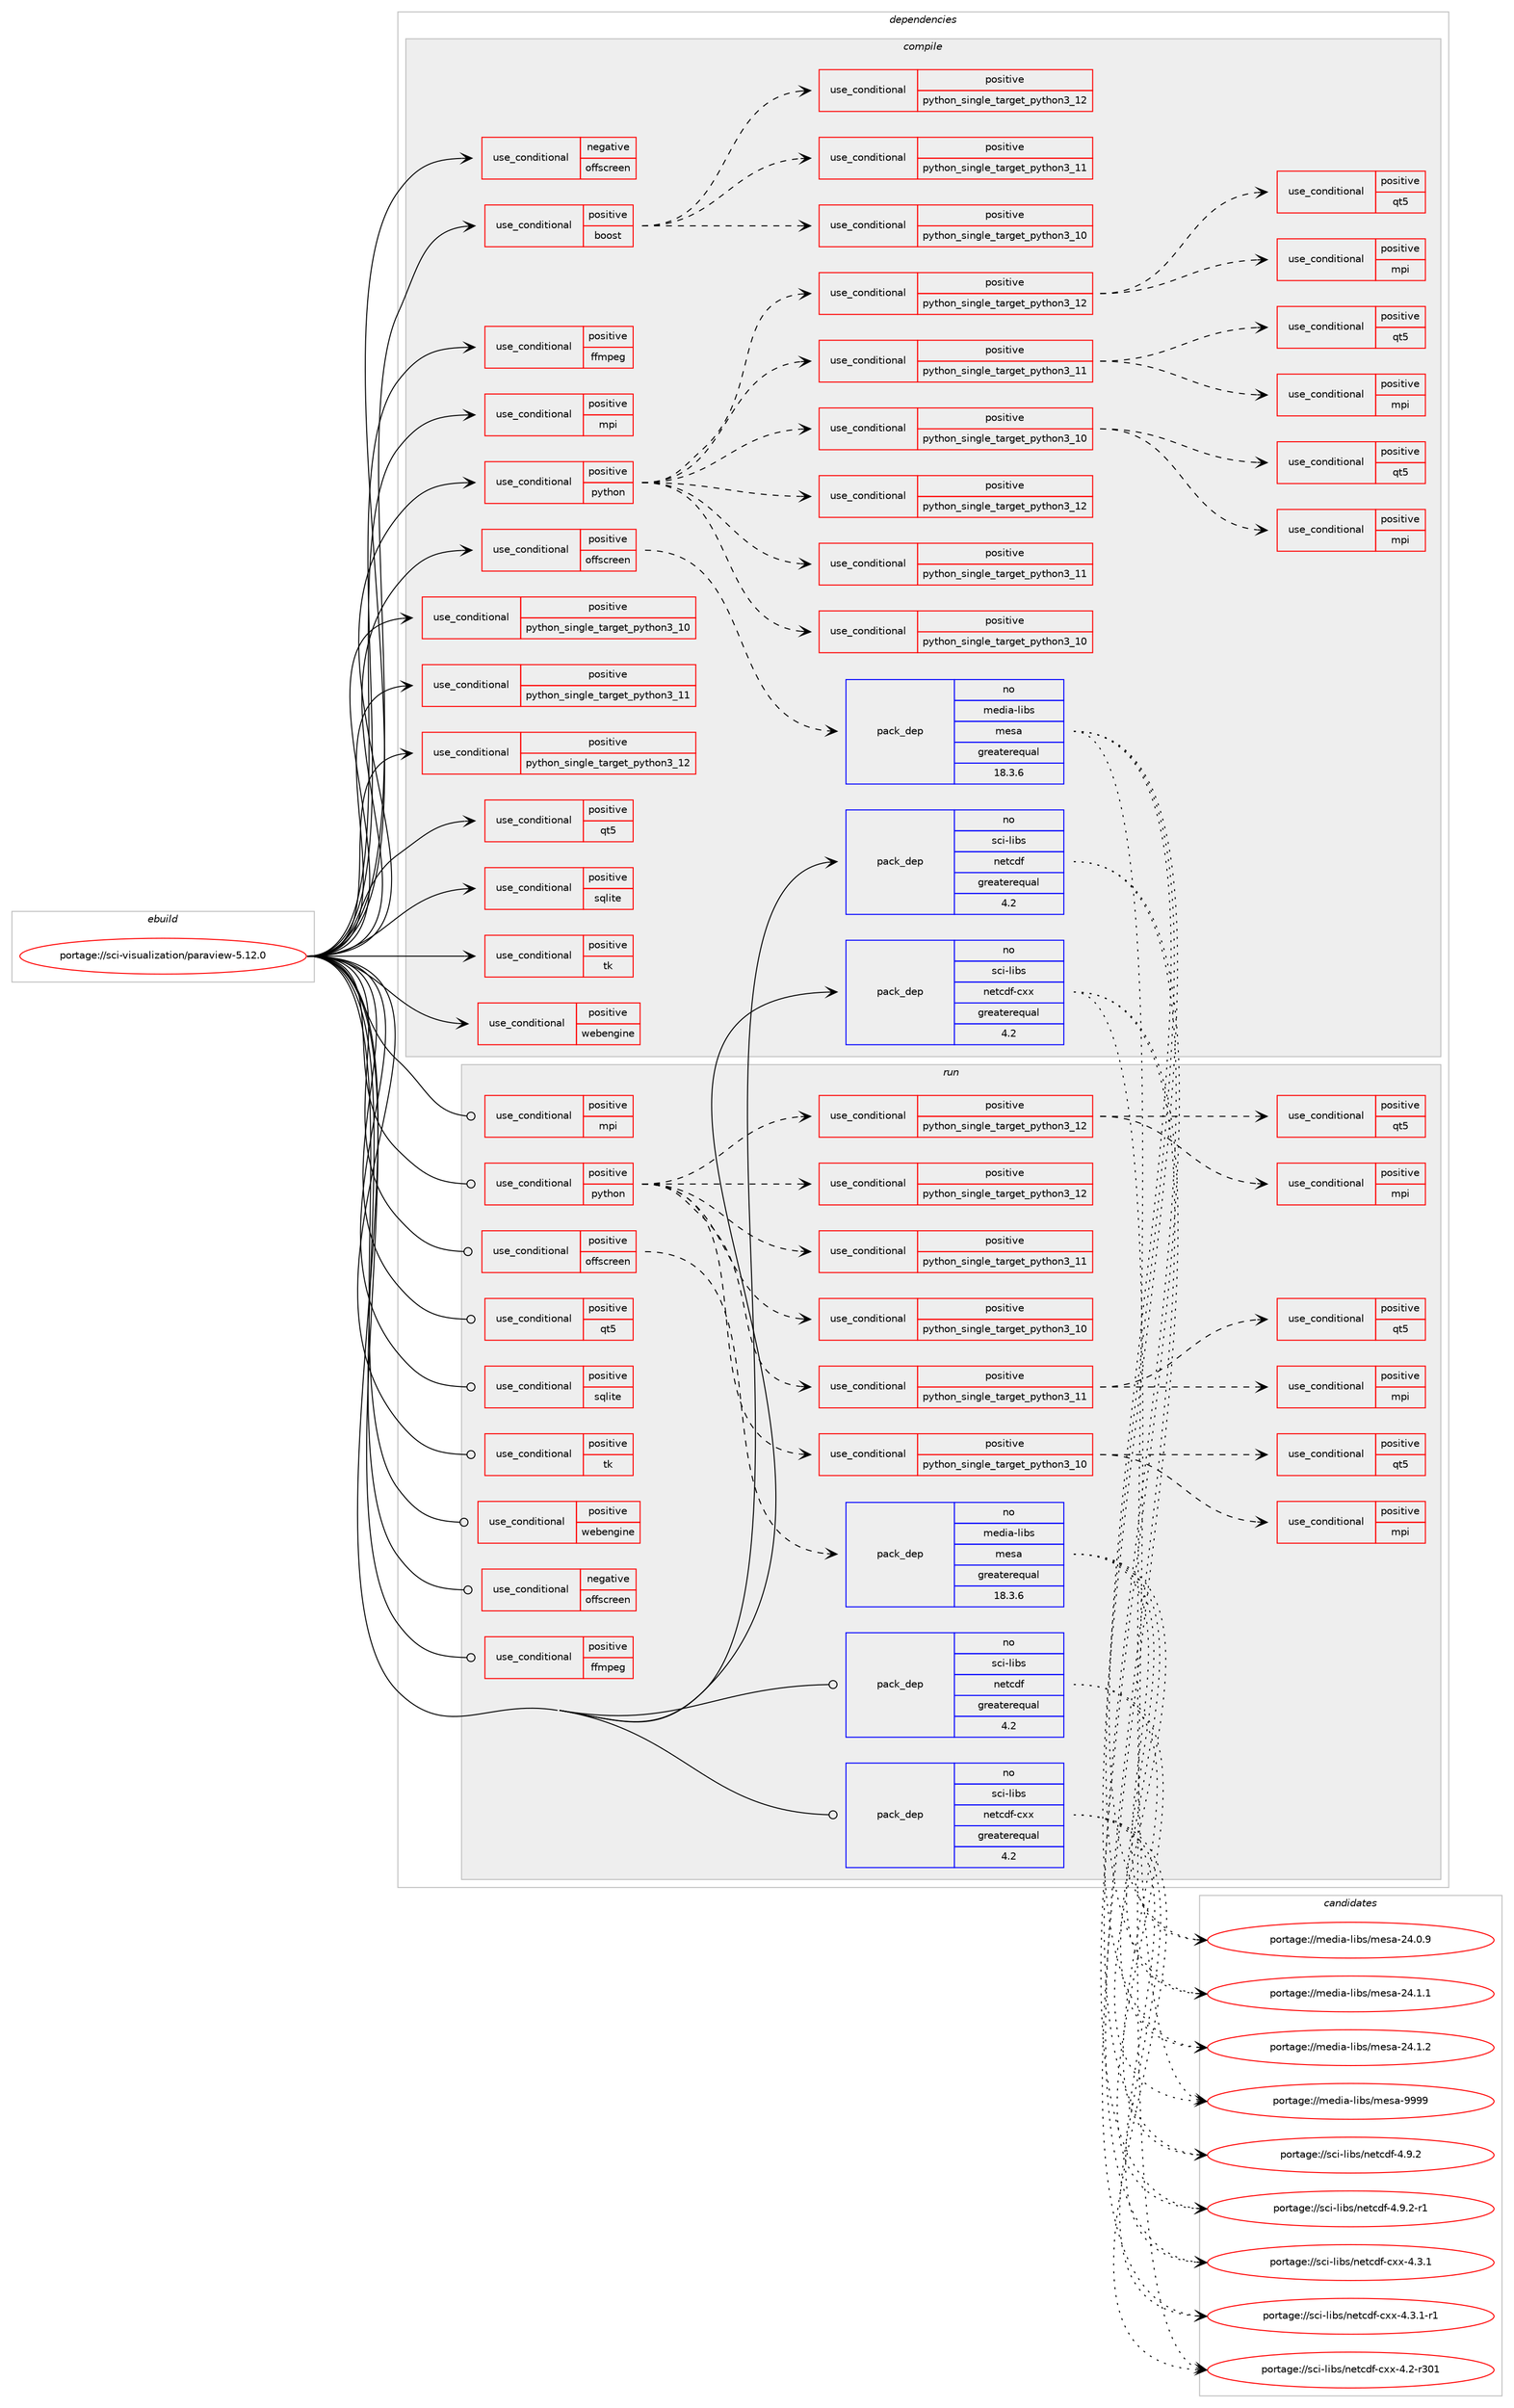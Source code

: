 digraph prolog {

# *************
# Graph options
# *************

newrank=true;
concentrate=true;
compound=true;
graph [rankdir=LR,fontname=Helvetica,fontsize=10,ranksep=1.5];#, ranksep=2.5, nodesep=0.2];
edge  [arrowhead=vee];
node  [fontname=Helvetica,fontsize=10];

# **********
# The ebuild
# **********

subgraph cluster_leftcol {
color=gray;
rank=same;
label=<<i>ebuild</i>>;
id [label="portage://sci-visualization/paraview-5.12.0", color=red, width=4, href="../sci-visualization/paraview-5.12.0.svg"];
}

# ****************
# The dependencies
# ****************

subgraph cluster_midcol {
color=gray;
label=<<i>dependencies</i>>;
subgraph cluster_compile {
fillcolor="#eeeeee";
style=filled;
label=<<i>compile</i>>;
subgraph cond107408 {
dependency206280 [label=<<TABLE BORDER="0" CELLBORDER="1" CELLSPACING="0" CELLPADDING="4"><TR><TD ROWSPAN="3" CELLPADDING="10">use_conditional</TD></TR><TR><TD>negative</TD></TR><TR><TD>offscreen</TD></TR></TABLE>>, shape=none, color=red];
# *** BEGIN UNKNOWN DEPENDENCY TYPE (TODO) ***
# dependency206280 -> package_dependency(portage://sci-visualization/paraview-5.12.0,install,no,virtual,opengl,none,[,,],[],[])
# *** END UNKNOWN DEPENDENCY TYPE (TODO) ***

}
id:e -> dependency206280:w [weight=20,style="solid",arrowhead="vee"];
subgraph cond107409 {
dependency206281 [label=<<TABLE BORDER="0" CELLBORDER="1" CELLSPACING="0" CELLPADDING="4"><TR><TD ROWSPAN="3" CELLPADDING="10">use_conditional</TD></TR><TR><TD>positive</TD></TR><TR><TD>boost</TD></TR></TABLE>>, shape=none, color=red];
subgraph cond107410 {
dependency206282 [label=<<TABLE BORDER="0" CELLBORDER="1" CELLSPACING="0" CELLPADDING="4"><TR><TD ROWSPAN="3" CELLPADDING="10">use_conditional</TD></TR><TR><TD>positive</TD></TR><TR><TD>python_single_target_python3_10</TD></TR></TABLE>>, shape=none, color=red];
# *** BEGIN UNKNOWN DEPENDENCY TYPE (TODO) ***
# dependency206282 -> package_dependency(portage://sci-visualization/paraview-5.12.0,install,no,dev-libs,boost,none,[,,],[],[use(optenable(mpi),none),use(enable(python),none),use(enable(python_targets_python3_10),negative)])
# *** END UNKNOWN DEPENDENCY TYPE (TODO) ***

}
dependency206281:e -> dependency206282:w [weight=20,style="dashed",arrowhead="vee"];
subgraph cond107411 {
dependency206283 [label=<<TABLE BORDER="0" CELLBORDER="1" CELLSPACING="0" CELLPADDING="4"><TR><TD ROWSPAN="3" CELLPADDING="10">use_conditional</TD></TR><TR><TD>positive</TD></TR><TR><TD>python_single_target_python3_11</TD></TR></TABLE>>, shape=none, color=red];
# *** BEGIN UNKNOWN DEPENDENCY TYPE (TODO) ***
# dependency206283 -> package_dependency(portage://sci-visualization/paraview-5.12.0,install,no,dev-libs,boost,none,[,,],[],[use(optenable(mpi),none),use(enable(python),none),use(enable(python_targets_python3_11),negative)])
# *** END UNKNOWN DEPENDENCY TYPE (TODO) ***

}
dependency206281:e -> dependency206283:w [weight=20,style="dashed",arrowhead="vee"];
subgraph cond107412 {
dependency206284 [label=<<TABLE BORDER="0" CELLBORDER="1" CELLSPACING="0" CELLPADDING="4"><TR><TD ROWSPAN="3" CELLPADDING="10">use_conditional</TD></TR><TR><TD>positive</TD></TR><TR><TD>python_single_target_python3_12</TD></TR></TABLE>>, shape=none, color=red];
# *** BEGIN UNKNOWN DEPENDENCY TYPE (TODO) ***
# dependency206284 -> package_dependency(portage://sci-visualization/paraview-5.12.0,install,no,dev-libs,boost,none,[,,],[],[use(optenable(mpi),none),use(enable(python),none),use(enable(python_targets_python3_12),negative)])
# *** END UNKNOWN DEPENDENCY TYPE (TODO) ***

}
dependency206281:e -> dependency206284:w [weight=20,style="dashed",arrowhead="vee"];
}
id:e -> dependency206281:w [weight=20,style="solid",arrowhead="vee"];
subgraph cond107413 {
dependency206285 [label=<<TABLE BORDER="0" CELLBORDER="1" CELLSPACING="0" CELLPADDING="4"><TR><TD ROWSPAN="3" CELLPADDING="10">use_conditional</TD></TR><TR><TD>positive</TD></TR><TR><TD>ffmpeg</TD></TR></TABLE>>, shape=none, color=red];
# *** BEGIN UNKNOWN DEPENDENCY TYPE (TODO) ***
# dependency206285 -> package_dependency(portage://sci-visualization/paraview-5.12.0,install,no,media-video,ffmpeg,none,[,,],[],[])
# *** END UNKNOWN DEPENDENCY TYPE (TODO) ***

}
id:e -> dependency206285:w [weight=20,style="solid",arrowhead="vee"];
subgraph cond107414 {
dependency206286 [label=<<TABLE BORDER="0" CELLBORDER="1" CELLSPACING="0" CELLPADDING="4"><TR><TD ROWSPAN="3" CELLPADDING="10">use_conditional</TD></TR><TR><TD>positive</TD></TR><TR><TD>mpi</TD></TR></TABLE>>, shape=none, color=red];
# *** BEGIN UNKNOWN DEPENDENCY TYPE (TODO) ***
# dependency206286 -> package_dependency(portage://sci-visualization/paraview-5.12.0,install,no,virtual,mpi,none,[,,],[],[use(enable(cxx),none),use(enable(romio),none)])
# *** END UNKNOWN DEPENDENCY TYPE (TODO) ***

}
id:e -> dependency206286:w [weight=20,style="solid",arrowhead="vee"];
subgraph cond107415 {
dependency206287 [label=<<TABLE BORDER="0" CELLBORDER="1" CELLSPACING="0" CELLPADDING="4"><TR><TD ROWSPAN="3" CELLPADDING="10">use_conditional</TD></TR><TR><TD>positive</TD></TR><TR><TD>offscreen</TD></TR></TABLE>>, shape=none, color=red];
subgraph pack96025 {
dependency206288 [label=<<TABLE BORDER="0" CELLBORDER="1" CELLSPACING="0" CELLPADDING="4" WIDTH="220"><TR><TD ROWSPAN="6" CELLPADDING="30">pack_dep</TD></TR><TR><TD WIDTH="110">no</TD></TR><TR><TD>media-libs</TD></TR><TR><TD>mesa</TD></TR><TR><TD>greaterequal</TD></TR><TR><TD>18.3.6</TD></TR></TABLE>>, shape=none, color=blue];
}
dependency206287:e -> dependency206288:w [weight=20,style="dashed",arrowhead="vee"];
}
id:e -> dependency206287:w [weight=20,style="solid",arrowhead="vee"];
subgraph cond107416 {
dependency206289 [label=<<TABLE BORDER="0" CELLBORDER="1" CELLSPACING="0" CELLPADDING="4"><TR><TD ROWSPAN="3" CELLPADDING="10">use_conditional</TD></TR><TR><TD>positive</TD></TR><TR><TD>python</TD></TR></TABLE>>, shape=none, color=red];
subgraph cond107417 {
dependency206290 [label=<<TABLE BORDER="0" CELLBORDER="1" CELLSPACING="0" CELLPADDING="4"><TR><TD ROWSPAN="3" CELLPADDING="10">use_conditional</TD></TR><TR><TD>positive</TD></TR><TR><TD>python_single_target_python3_10</TD></TR></TABLE>>, shape=none, color=red];
# *** BEGIN UNKNOWN DEPENDENCY TYPE (TODO) ***
# dependency206290 -> package_dependency(portage://sci-visualization/paraview-5.12.0,install,no,dev-lang,python,none,[,,],[slot(3.10)],[])
# *** END UNKNOWN DEPENDENCY TYPE (TODO) ***

}
dependency206289:e -> dependency206290:w [weight=20,style="dashed",arrowhead="vee"];
subgraph cond107418 {
dependency206291 [label=<<TABLE BORDER="0" CELLBORDER="1" CELLSPACING="0" CELLPADDING="4"><TR><TD ROWSPAN="3" CELLPADDING="10">use_conditional</TD></TR><TR><TD>positive</TD></TR><TR><TD>python_single_target_python3_11</TD></TR></TABLE>>, shape=none, color=red];
# *** BEGIN UNKNOWN DEPENDENCY TYPE (TODO) ***
# dependency206291 -> package_dependency(portage://sci-visualization/paraview-5.12.0,install,no,dev-lang,python,none,[,,],[slot(3.11)],[])
# *** END UNKNOWN DEPENDENCY TYPE (TODO) ***

}
dependency206289:e -> dependency206291:w [weight=20,style="dashed",arrowhead="vee"];
subgraph cond107419 {
dependency206292 [label=<<TABLE BORDER="0" CELLBORDER="1" CELLSPACING="0" CELLPADDING="4"><TR><TD ROWSPAN="3" CELLPADDING="10">use_conditional</TD></TR><TR><TD>positive</TD></TR><TR><TD>python_single_target_python3_12</TD></TR></TABLE>>, shape=none, color=red];
# *** BEGIN UNKNOWN DEPENDENCY TYPE (TODO) ***
# dependency206292 -> package_dependency(portage://sci-visualization/paraview-5.12.0,install,no,dev-lang,python,none,[,,],[slot(3.12)],[])
# *** END UNKNOWN DEPENDENCY TYPE (TODO) ***

}
dependency206289:e -> dependency206292:w [weight=20,style="dashed",arrowhead="vee"];
subgraph cond107420 {
dependency206293 [label=<<TABLE BORDER="0" CELLBORDER="1" CELLSPACING="0" CELLPADDING="4"><TR><TD ROWSPAN="3" CELLPADDING="10">use_conditional</TD></TR><TR><TD>positive</TD></TR><TR><TD>python_single_target_python3_10</TD></TR></TABLE>>, shape=none, color=red];
# *** BEGIN UNKNOWN DEPENDENCY TYPE (TODO) ***
# dependency206293 -> package_dependency(portage://sci-visualization/paraview-5.12.0,install,no,dev-python,constantly,none,[,,],[],[use(enable(python_targets_python3_10),negative)])
# *** END UNKNOWN DEPENDENCY TYPE (TODO) ***

# *** BEGIN UNKNOWN DEPENDENCY TYPE (TODO) ***
# dependency206293 -> package_dependency(portage://sci-visualization/paraview-5.12.0,install,no,dev-python,incremental,none,[,,],[],[use(enable(python_targets_python3_10),negative)])
# *** END UNKNOWN DEPENDENCY TYPE (TODO) ***

# *** BEGIN UNKNOWN DEPENDENCY TYPE (TODO) ***
# dependency206293 -> package_dependency(portage://sci-visualization/paraview-5.12.0,install,no,dev-python,matplotlib,none,[,,],[],[use(enable(python_targets_python3_10),negative)])
# *** END UNKNOWN DEPENDENCY TYPE (TODO) ***

# *** BEGIN UNKNOWN DEPENDENCY TYPE (TODO) ***
# dependency206293 -> package_dependency(portage://sci-visualization/paraview-5.12.0,install,no,dev-python,numpy,none,[,,],[],[use(enable(python_targets_python3_10),negative)])
# *** END UNKNOWN DEPENDENCY TYPE (TODO) ***

# *** BEGIN UNKNOWN DEPENDENCY TYPE (TODO) ***
# dependency206293 -> package_dependency(portage://sci-visualization/paraview-5.12.0,install,no,dev-python,pygments,none,[,,],[],[use(enable(python_targets_python3_10),negative)])
# *** END UNKNOWN DEPENDENCY TYPE (TODO) ***

# *** BEGIN UNKNOWN DEPENDENCY TYPE (TODO) ***
# dependency206293 -> package_dependency(portage://sci-visualization/paraview-5.12.0,install,no,dev-python,sip,none,[,,],[slot(5)],[use(enable(python_targets_python3_10),negative)])
# *** END UNKNOWN DEPENDENCY TYPE (TODO) ***

# *** BEGIN UNKNOWN DEPENDENCY TYPE (TODO) ***
# dependency206293 -> package_dependency(portage://sci-visualization/paraview-5.12.0,install,no,dev-python,six,none,[,,],[],[use(enable(python_targets_python3_10),negative)])
# *** END UNKNOWN DEPENDENCY TYPE (TODO) ***

# *** BEGIN UNKNOWN DEPENDENCY TYPE (TODO) ***
# dependency206293 -> package_dependency(portage://sci-visualization/paraview-5.12.0,install,no,dev-python,twisted,none,[,,],[],[use(enable(python_targets_python3_10),negative)])
# *** END UNKNOWN DEPENDENCY TYPE (TODO) ***

# *** BEGIN UNKNOWN DEPENDENCY TYPE (TODO) ***
# dependency206293 -> package_dependency(portage://sci-visualization/paraview-5.12.0,install,no,dev-python,zope-interface,none,[,,],[],[use(enable(python_targets_python3_10),negative)])
# *** END UNKNOWN DEPENDENCY TYPE (TODO) ***

subgraph cond107421 {
dependency206294 [label=<<TABLE BORDER="0" CELLBORDER="1" CELLSPACING="0" CELLPADDING="4"><TR><TD ROWSPAN="3" CELLPADDING="10">use_conditional</TD></TR><TR><TD>positive</TD></TR><TR><TD>mpi</TD></TR></TABLE>>, shape=none, color=red];
# *** BEGIN UNKNOWN DEPENDENCY TYPE (TODO) ***
# dependency206294 -> package_dependency(portage://sci-visualization/paraview-5.12.0,install,no,dev-python,mpi4py,none,[,,],[],[])
# *** END UNKNOWN DEPENDENCY TYPE (TODO) ***

}
dependency206293:e -> dependency206294:w [weight=20,style="dashed",arrowhead="vee"];
subgraph cond107422 {
dependency206295 [label=<<TABLE BORDER="0" CELLBORDER="1" CELLSPACING="0" CELLPADDING="4"><TR><TD ROWSPAN="3" CELLPADDING="10">use_conditional</TD></TR><TR><TD>positive</TD></TR><TR><TD>qt5</TD></TR></TABLE>>, shape=none, color=red];
# *** BEGIN UNKNOWN DEPENDENCY TYPE (TODO) ***
# dependency206295 -> package_dependency(portage://sci-visualization/paraview-5.12.0,install,no,dev-python,PyQt5,none,[,,],[],[use(enable(opengl),none),use(enable(python_targets_python3_10),negative)])
# *** END UNKNOWN DEPENDENCY TYPE (TODO) ***

}
dependency206293:e -> dependency206295:w [weight=20,style="dashed",arrowhead="vee"];
}
dependency206289:e -> dependency206293:w [weight=20,style="dashed",arrowhead="vee"];
subgraph cond107423 {
dependency206296 [label=<<TABLE BORDER="0" CELLBORDER="1" CELLSPACING="0" CELLPADDING="4"><TR><TD ROWSPAN="3" CELLPADDING="10">use_conditional</TD></TR><TR><TD>positive</TD></TR><TR><TD>python_single_target_python3_11</TD></TR></TABLE>>, shape=none, color=red];
# *** BEGIN UNKNOWN DEPENDENCY TYPE (TODO) ***
# dependency206296 -> package_dependency(portage://sci-visualization/paraview-5.12.0,install,no,dev-python,constantly,none,[,,],[],[use(enable(python_targets_python3_11),negative)])
# *** END UNKNOWN DEPENDENCY TYPE (TODO) ***

# *** BEGIN UNKNOWN DEPENDENCY TYPE (TODO) ***
# dependency206296 -> package_dependency(portage://sci-visualization/paraview-5.12.0,install,no,dev-python,incremental,none,[,,],[],[use(enable(python_targets_python3_11),negative)])
# *** END UNKNOWN DEPENDENCY TYPE (TODO) ***

# *** BEGIN UNKNOWN DEPENDENCY TYPE (TODO) ***
# dependency206296 -> package_dependency(portage://sci-visualization/paraview-5.12.0,install,no,dev-python,matplotlib,none,[,,],[],[use(enable(python_targets_python3_11),negative)])
# *** END UNKNOWN DEPENDENCY TYPE (TODO) ***

# *** BEGIN UNKNOWN DEPENDENCY TYPE (TODO) ***
# dependency206296 -> package_dependency(portage://sci-visualization/paraview-5.12.0,install,no,dev-python,numpy,none,[,,],[],[use(enable(python_targets_python3_11),negative)])
# *** END UNKNOWN DEPENDENCY TYPE (TODO) ***

# *** BEGIN UNKNOWN DEPENDENCY TYPE (TODO) ***
# dependency206296 -> package_dependency(portage://sci-visualization/paraview-5.12.0,install,no,dev-python,pygments,none,[,,],[],[use(enable(python_targets_python3_11),negative)])
# *** END UNKNOWN DEPENDENCY TYPE (TODO) ***

# *** BEGIN UNKNOWN DEPENDENCY TYPE (TODO) ***
# dependency206296 -> package_dependency(portage://sci-visualization/paraview-5.12.0,install,no,dev-python,sip,none,[,,],[slot(5)],[use(enable(python_targets_python3_11),negative)])
# *** END UNKNOWN DEPENDENCY TYPE (TODO) ***

# *** BEGIN UNKNOWN DEPENDENCY TYPE (TODO) ***
# dependency206296 -> package_dependency(portage://sci-visualization/paraview-5.12.0,install,no,dev-python,six,none,[,,],[],[use(enable(python_targets_python3_11),negative)])
# *** END UNKNOWN DEPENDENCY TYPE (TODO) ***

# *** BEGIN UNKNOWN DEPENDENCY TYPE (TODO) ***
# dependency206296 -> package_dependency(portage://sci-visualization/paraview-5.12.0,install,no,dev-python,twisted,none,[,,],[],[use(enable(python_targets_python3_11),negative)])
# *** END UNKNOWN DEPENDENCY TYPE (TODO) ***

# *** BEGIN UNKNOWN DEPENDENCY TYPE (TODO) ***
# dependency206296 -> package_dependency(portage://sci-visualization/paraview-5.12.0,install,no,dev-python,zope-interface,none,[,,],[],[use(enable(python_targets_python3_11),negative)])
# *** END UNKNOWN DEPENDENCY TYPE (TODO) ***

subgraph cond107424 {
dependency206297 [label=<<TABLE BORDER="0" CELLBORDER="1" CELLSPACING="0" CELLPADDING="4"><TR><TD ROWSPAN="3" CELLPADDING="10">use_conditional</TD></TR><TR><TD>positive</TD></TR><TR><TD>mpi</TD></TR></TABLE>>, shape=none, color=red];
# *** BEGIN UNKNOWN DEPENDENCY TYPE (TODO) ***
# dependency206297 -> package_dependency(portage://sci-visualization/paraview-5.12.0,install,no,dev-python,mpi4py,none,[,,],[],[])
# *** END UNKNOWN DEPENDENCY TYPE (TODO) ***

}
dependency206296:e -> dependency206297:w [weight=20,style="dashed",arrowhead="vee"];
subgraph cond107425 {
dependency206298 [label=<<TABLE BORDER="0" CELLBORDER="1" CELLSPACING="0" CELLPADDING="4"><TR><TD ROWSPAN="3" CELLPADDING="10">use_conditional</TD></TR><TR><TD>positive</TD></TR><TR><TD>qt5</TD></TR></TABLE>>, shape=none, color=red];
# *** BEGIN UNKNOWN DEPENDENCY TYPE (TODO) ***
# dependency206298 -> package_dependency(portage://sci-visualization/paraview-5.12.0,install,no,dev-python,PyQt5,none,[,,],[],[use(enable(opengl),none),use(enable(python_targets_python3_11),negative)])
# *** END UNKNOWN DEPENDENCY TYPE (TODO) ***

}
dependency206296:e -> dependency206298:w [weight=20,style="dashed",arrowhead="vee"];
}
dependency206289:e -> dependency206296:w [weight=20,style="dashed",arrowhead="vee"];
subgraph cond107426 {
dependency206299 [label=<<TABLE BORDER="0" CELLBORDER="1" CELLSPACING="0" CELLPADDING="4"><TR><TD ROWSPAN="3" CELLPADDING="10">use_conditional</TD></TR><TR><TD>positive</TD></TR><TR><TD>python_single_target_python3_12</TD></TR></TABLE>>, shape=none, color=red];
# *** BEGIN UNKNOWN DEPENDENCY TYPE (TODO) ***
# dependency206299 -> package_dependency(portage://sci-visualization/paraview-5.12.0,install,no,dev-python,constantly,none,[,,],[],[use(enable(python_targets_python3_12),negative)])
# *** END UNKNOWN DEPENDENCY TYPE (TODO) ***

# *** BEGIN UNKNOWN DEPENDENCY TYPE (TODO) ***
# dependency206299 -> package_dependency(portage://sci-visualization/paraview-5.12.0,install,no,dev-python,incremental,none,[,,],[],[use(enable(python_targets_python3_12),negative)])
# *** END UNKNOWN DEPENDENCY TYPE (TODO) ***

# *** BEGIN UNKNOWN DEPENDENCY TYPE (TODO) ***
# dependency206299 -> package_dependency(portage://sci-visualization/paraview-5.12.0,install,no,dev-python,matplotlib,none,[,,],[],[use(enable(python_targets_python3_12),negative)])
# *** END UNKNOWN DEPENDENCY TYPE (TODO) ***

# *** BEGIN UNKNOWN DEPENDENCY TYPE (TODO) ***
# dependency206299 -> package_dependency(portage://sci-visualization/paraview-5.12.0,install,no,dev-python,numpy,none,[,,],[],[use(enable(python_targets_python3_12),negative)])
# *** END UNKNOWN DEPENDENCY TYPE (TODO) ***

# *** BEGIN UNKNOWN DEPENDENCY TYPE (TODO) ***
# dependency206299 -> package_dependency(portage://sci-visualization/paraview-5.12.0,install,no,dev-python,pygments,none,[,,],[],[use(enable(python_targets_python3_12),negative)])
# *** END UNKNOWN DEPENDENCY TYPE (TODO) ***

# *** BEGIN UNKNOWN DEPENDENCY TYPE (TODO) ***
# dependency206299 -> package_dependency(portage://sci-visualization/paraview-5.12.0,install,no,dev-python,sip,none,[,,],[slot(5)],[use(enable(python_targets_python3_12),negative)])
# *** END UNKNOWN DEPENDENCY TYPE (TODO) ***

# *** BEGIN UNKNOWN DEPENDENCY TYPE (TODO) ***
# dependency206299 -> package_dependency(portage://sci-visualization/paraview-5.12.0,install,no,dev-python,six,none,[,,],[],[use(enable(python_targets_python3_12),negative)])
# *** END UNKNOWN DEPENDENCY TYPE (TODO) ***

# *** BEGIN UNKNOWN DEPENDENCY TYPE (TODO) ***
# dependency206299 -> package_dependency(portage://sci-visualization/paraview-5.12.0,install,no,dev-python,twisted,none,[,,],[],[use(enable(python_targets_python3_12),negative)])
# *** END UNKNOWN DEPENDENCY TYPE (TODO) ***

# *** BEGIN UNKNOWN DEPENDENCY TYPE (TODO) ***
# dependency206299 -> package_dependency(portage://sci-visualization/paraview-5.12.0,install,no,dev-python,zope-interface,none,[,,],[],[use(enable(python_targets_python3_12),negative)])
# *** END UNKNOWN DEPENDENCY TYPE (TODO) ***

subgraph cond107427 {
dependency206300 [label=<<TABLE BORDER="0" CELLBORDER="1" CELLSPACING="0" CELLPADDING="4"><TR><TD ROWSPAN="3" CELLPADDING="10">use_conditional</TD></TR><TR><TD>positive</TD></TR><TR><TD>mpi</TD></TR></TABLE>>, shape=none, color=red];
# *** BEGIN UNKNOWN DEPENDENCY TYPE (TODO) ***
# dependency206300 -> package_dependency(portage://sci-visualization/paraview-5.12.0,install,no,dev-python,mpi4py,none,[,,],[],[])
# *** END UNKNOWN DEPENDENCY TYPE (TODO) ***

}
dependency206299:e -> dependency206300:w [weight=20,style="dashed",arrowhead="vee"];
subgraph cond107428 {
dependency206301 [label=<<TABLE BORDER="0" CELLBORDER="1" CELLSPACING="0" CELLPADDING="4"><TR><TD ROWSPAN="3" CELLPADDING="10">use_conditional</TD></TR><TR><TD>positive</TD></TR><TR><TD>qt5</TD></TR></TABLE>>, shape=none, color=red];
# *** BEGIN UNKNOWN DEPENDENCY TYPE (TODO) ***
# dependency206301 -> package_dependency(portage://sci-visualization/paraview-5.12.0,install,no,dev-python,PyQt5,none,[,,],[],[use(enable(opengl),none),use(enable(python_targets_python3_12),negative)])
# *** END UNKNOWN DEPENDENCY TYPE (TODO) ***

}
dependency206299:e -> dependency206301:w [weight=20,style="dashed",arrowhead="vee"];
}
dependency206289:e -> dependency206299:w [weight=20,style="dashed",arrowhead="vee"];
}
id:e -> dependency206289:w [weight=20,style="solid",arrowhead="vee"];
subgraph cond107429 {
dependency206302 [label=<<TABLE BORDER="0" CELLBORDER="1" CELLSPACING="0" CELLPADDING="4"><TR><TD ROWSPAN="3" CELLPADDING="10">use_conditional</TD></TR><TR><TD>positive</TD></TR><TR><TD>python_single_target_python3_10</TD></TR></TABLE>>, shape=none, color=red];
# *** BEGIN UNKNOWN DEPENDENCY TYPE (TODO) ***
# dependency206302 -> package_dependency(portage://sci-visualization/paraview-5.12.0,install,no,dev-lang,python,none,[,,],[slot(3.10)],[])
# *** END UNKNOWN DEPENDENCY TYPE (TODO) ***

}
id:e -> dependency206302:w [weight=20,style="solid",arrowhead="vee"];
subgraph cond107430 {
dependency206303 [label=<<TABLE BORDER="0" CELLBORDER="1" CELLSPACING="0" CELLPADDING="4"><TR><TD ROWSPAN="3" CELLPADDING="10">use_conditional</TD></TR><TR><TD>positive</TD></TR><TR><TD>python_single_target_python3_11</TD></TR></TABLE>>, shape=none, color=red];
# *** BEGIN UNKNOWN DEPENDENCY TYPE (TODO) ***
# dependency206303 -> package_dependency(portage://sci-visualization/paraview-5.12.0,install,no,dev-lang,python,none,[,,],[slot(3.11)],[])
# *** END UNKNOWN DEPENDENCY TYPE (TODO) ***

}
id:e -> dependency206303:w [weight=20,style="solid",arrowhead="vee"];
subgraph cond107431 {
dependency206304 [label=<<TABLE BORDER="0" CELLBORDER="1" CELLSPACING="0" CELLPADDING="4"><TR><TD ROWSPAN="3" CELLPADDING="10">use_conditional</TD></TR><TR><TD>positive</TD></TR><TR><TD>python_single_target_python3_12</TD></TR></TABLE>>, shape=none, color=red];
# *** BEGIN UNKNOWN DEPENDENCY TYPE (TODO) ***
# dependency206304 -> package_dependency(portage://sci-visualization/paraview-5.12.0,install,no,dev-lang,python,none,[,,],[slot(3.12)],[])
# *** END UNKNOWN DEPENDENCY TYPE (TODO) ***

}
id:e -> dependency206304:w [weight=20,style="solid",arrowhead="vee"];
subgraph cond107432 {
dependency206305 [label=<<TABLE BORDER="0" CELLBORDER="1" CELLSPACING="0" CELLPADDING="4"><TR><TD ROWSPAN="3" CELLPADDING="10">use_conditional</TD></TR><TR><TD>positive</TD></TR><TR><TD>qt5</TD></TR></TABLE>>, shape=none, color=red];
# *** BEGIN UNKNOWN DEPENDENCY TYPE (TODO) ***
# dependency206305 -> package_dependency(portage://sci-visualization/paraview-5.12.0,install,no,dev-qt,designer,none,[,,],[slot(5)],[])
# *** END UNKNOWN DEPENDENCY TYPE (TODO) ***

# *** BEGIN UNKNOWN DEPENDENCY TYPE (TODO) ***
# dependency206305 -> package_dependency(portage://sci-visualization/paraview-5.12.0,install,no,dev-qt,qtdeclarative,none,[,,],[slot(5)],[])
# *** END UNKNOWN DEPENDENCY TYPE (TODO) ***

# *** BEGIN UNKNOWN DEPENDENCY TYPE (TODO) ***
# dependency206305 -> package_dependency(portage://sci-visualization/paraview-5.12.0,install,no,dev-qt,qtgui,none,[,,],[slot(5)],[use(disable(gles2-only),none)])
# *** END UNKNOWN DEPENDENCY TYPE (TODO) ***

# *** BEGIN UNKNOWN DEPENDENCY TYPE (TODO) ***
# dependency206305 -> package_dependency(portage://sci-visualization/paraview-5.12.0,install,no,dev-qt,qthelp,none,[,,],[slot(5)],[])
# *** END UNKNOWN DEPENDENCY TYPE (TODO) ***

# *** BEGIN UNKNOWN DEPENDENCY TYPE (TODO) ***
# dependency206305 -> package_dependency(portage://sci-visualization/paraview-5.12.0,install,no,dev-qt,qtopengl,none,[,,],[slot(5)],[use(disable(gles2-only),none)])
# *** END UNKNOWN DEPENDENCY TYPE (TODO) ***

# *** BEGIN UNKNOWN DEPENDENCY TYPE (TODO) ***
# dependency206305 -> package_dependency(portage://sci-visualization/paraview-5.12.0,install,no,dev-qt,qtsql,none,[,,],[slot(5)],[])
# *** END UNKNOWN DEPENDENCY TYPE (TODO) ***

# *** BEGIN UNKNOWN DEPENDENCY TYPE (TODO) ***
# dependency206305 -> package_dependency(portage://sci-visualization/paraview-5.12.0,install,no,dev-qt,qtsvg,none,[,,],[slot(5)],[])
# *** END UNKNOWN DEPENDENCY TYPE (TODO) ***

# *** BEGIN UNKNOWN DEPENDENCY TYPE (TODO) ***
# dependency206305 -> package_dependency(portage://sci-visualization/paraview-5.12.0,install,no,dev-qt,qttest,none,[,,],[slot(5)],[])
# *** END UNKNOWN DEPENDENCY TYPE (TODO) ***

# *** BEGIN UNKNOWN DEPENDENCY TYPE (TODO) ***
# dependency206305 -> package_dependency(portage://sci-visualization/paraview-5.12.0,install,no,dev-qt,qtx11extras,none,[,,],[slot(5)],[])
# *** END UNKNOWN DEPENDENCY TYPE (TODO) ***

# *** BEGIN UNKNOWN DEPENDENCY TYPE (TODO) ***
# dependency206305 -> package_dependency(portage://sci-visualization/paraview-5.12.0,install,no,dev-qt,qtxmlpatterns,none,[,,],[slot(5)],[])
# *** END UNKNOWN DEPENDENCY TYPE (TODO) ***

}
id:e -> dependency206305:w [weight=20,style="solid",arrowhead="vee"];
subgraph cond107433 {
dependency206306 [label=<<TABLE BORDER="0" CELLBORDER="1" CELLSPACING="0" CELLPADDING="4"><TR><TD ROWSPAN="3" CELLPADDING="10">use_conditional</TD></TR><TR><TD>positive</TD></TR><TR><TD>sqlite</TD></TR></TABLE>>, shape=none, color=red];
# *** BEGIN UNKNOWN DEPENDENCY TYPE (TODO) ***
# dependency206306 -> package_dependency(portage://sci-visualization/paraview-5.12.0,install,no,dev-db,sqlite,none,[,,],[slot(3)],[])
# *** END UNKNOWN DEPENDENCY TYPE (TODO) ***

}
id:e -> dependency206306:w [weight=20,style="solid",arrowhead="vee"];
subgraph cond107434 {
dependency206307 [label=<<TABLE BORDER="0" CELLBORDER="1" CELLSPACING="0" CELLPADDING="4"><TR><TD ROWSPAN="3" CELLPADDING="10">use_conditional</TD></TR><TR><TD>positive</TD></TR><TR><TD>tk</TD></TR></TABLE>>, shape=none, color=red];
# *** BEGIN UNKNOWN DEPENDENCY TYPE (TODO) ***
# dependency206307 -> package_dependency(portage://sci-visualization/paraview-5.12.0,install,no,dev-lang,tk,none,[,,],[slot(0),equal],[])
# *** END UNKNOWN DEPENDENCY TYPE (TODO) ***

}
id:e -> dependency206307:w [weight=20,style="solid",arrowhead="vee"];
subgraph cond107435 {
dependency206308 [label=<<TABLE BORDER="0" CELLBORDER="1" CELLSPACING="0" CELLPADDING="4"><TR><TD ROWSPAN="3" CELLPADDING="10">use_conditional</TD></TR><TR><TD>positive</TD></TR><TR><TD>webengine</TD></TR></TABLE>>, shape=none, color=red];
# *** BEGIN UNKNOWN DEPENDENCY TYPE (TODO) ***
# dependency206308 -> package_dependency(portage://sci-visualization/paraview-5.12.0,install,no,dev-qt,qtwebengine,none,[,,],[slot(5)],[use(enable(widgets),none)])
# *** END UNKNOWN DEPENDENCY TYPE (TODO) ***

}
id:e -> dependency206308:w [weight=20,style="solid",arrowhead="vee"];
# *** BEGIN UNKNOWN DEPENDENCY TYPE (TODO) ***
# id -> package_dependency(portage://sci-visualization/paraview-5.12.0,install,no,app-arch,lz4,none,[,,],[],[])
# *** END UNKNOWN DEPENDENCY TYPE (TODO) ***

# *** BEGIN UNKNOWN DEPENDENCY TYPE (TODO) ***
# id -> package_dependency(portage://sci-visualization/paraview-5.12.0,install,no,dev-libs,expat,none,[,,],[],[])
# *** END UNKNOWN DEPENDENCY TYPE (TODO) ***

# *** BEGIN UNKNOWN DEPENDENCY TYPE (TODO) ***
# id -> package_dependency(portage://sci-visualization/paraview-5.12.0,install,no,dev-libs,jsoncpp,none,[,,],any_same_slot,[])
# *** END UNKNOWN DEPENDENCY TYPE (TODO) ***

# *** BEGIN UNKNOWN DEPENDENCY TYPE (TODO) ***
# id -> package_dependency(portage://sci-visualization/paraview-5.12.0,install,no,dev-libs,libxml2,none,[,,],[slot(2)],[])
# *** END UNKNOWN DEPENDENCY TYPE (TODO) ***

# *** BEGIN UNKNOWN DEPENDENCY TYPE (TODO) ***
# id -> package_dependency(portage://sci-visualization/paraview-5.12.0,install,no,dev-libs,protobuf,none,[,,],any_same_slot,[])
# *** END UNKNOWN DEPENDENCY TYPE (TODO) ***

# *** BEGIN UNKNOWN DEPENDENCY TYPE (TODO) ***
# id -> package_dependency(portage://sci-visualization/paraview-5.12.0,install,no,dev-libs,pugixml,none,[,,],[],[])
# *** END UNKNOWN DEPENDENCY TYPE (TODO) ***

# *** BEGIN UNKNOWN DEPENDENCY TYPE (TODO) ***
# id -> package_dependency(portage://sci-visualization/paraview-5.12.0,install,no,media-libs,freetype,none,[,,],[],[])
# *** END UNKNOWN DEPENDENCY TYPE (TODO) ***

# *** BEGIN UNKNOWN DEPENDENCY TYPE (TODO) ***
# id -> package_dependency(portage://sci-visualization/paraview-5.12.0,install,no,media-libs,glew,none,[,,],[slot(0)],[])
# *** END UNKNOWN DEPENDENCY TYPE (TODO) ***

# *** BEGIN UNKNOWN DEPENDENCY TYPE (TODO) ***
# id -> package_dependency(portage://sci-visualization/paraview-5.12.0,install,no,media-libs,libjpeg-turbo,none,[,,],any_same_slot,[])
# *** END UNKNOWN DEPENDENCY TYPE (TODO) ***

# *** BEGIN UNKNOWN DEPENDENCY TYPE (TODO) ***
# id -> package_dependency(portage://sci-visualization/paraview-5.12.0,install,no,media-libs,libpng,none,[,,],[slot(0)],[])
# *** END UNKNOWN DEPENDENCY TYPE (TODO) ***

# *** BEGIN UNKNOWN DEPENDENCY TYPE (TODO) ***
# id -> package_dependency(portage://sci-visualization/paraview-5.12.0,install,no,media-libs,libtheora,none,[,,],[],[])
# *** END UNKNOWN DEPENDENCY TYPE (TODO) ***

# *** BEGIN UNKNOWN DEPENDENCY TYPE (TODO) ***
# id -> package_dependency(portage://sci-visualization/paraview-5.12.0,install,no,media-libs,tiff,none,[,,],any_same_slot,[])
# *** END UNKNOWN DEPENDENCY TYPE (TODO) ***

# *** BEGIN UNKNOWN DEPENDENCY TYPE (TODO) ***
# id -> package_dependency(portage://sci-visualization/paraview-5.12.0,install,no,sci-libs,cgnslib,none,[,,],[],[])
# *** END UNKNOWN DEPENDENCY TYPE (TODO) ***

# *** BEGIN UNKNOWN DEPENDENCY TYPE (TODO) ***
# id -> package_dependency(portage://sci-visualization/paraview-5.12.0,install,no,sci-libs,hdf5,none,[,,],any_same_slot,[use(equal(mpi),none)])
# *** END UNKNOWN DEPENDENCY TYPE (TODO) ***

subgraph pack96026 {
dependency206309 [label=<<TABLE BORDER="0" CELLBORDER="1" CELLSPACING="0" CELLPADDING="4" WIDTH="220"><TR><TD ROWSPAN="6" CELLPADDING="30">pack_dep</TD></TR><TR><TD WIDTH="110">no</TD></TR><TR><TD>sci-libs</TD></TR><TR><TD>netcdf</TD></TR><TR><TD>greaterequal</TD></TR><TR><TD>4.2</TD></TR></TABLE>>, shape=none, color=blue];
}
id:e -> dependency206309:w [weight=20,style="solid",arrowhead="vee"];
subgraph pack96027 {
dependency206310 [label=<<TABLE BORDER="0" CELLBORDER="1" CELLSPACING="0" CELLPADDING="4" WIDTH="220"><TR><TD ROWSPAN="6" CELLPADDING="30">pack_dep</TD></TR><TR><TD WIDTH="110">no</TD></TR><TR><TD>sci-libs</TD></TR><TR><TD>netcdf-cxx</TD></TR><TR><TD>greaterequal</TD></TR><TR><TD>4.2</TD></TR></TABLE>>, shape=none, color=blue];
}
id:e -> dependency206310:w [weight=20,style="solid",arrowhead="vee"];
# *** BEGIN UNKNOWN DEPENDENCY TYPE (TODO) ***
# id -> package_dependency(portage://sci-visualization/paraview-5.12.0,install,no,sys-libs,zlib,none,[,,],[],[])
# *** END UNKNOWN DEPENDENCY TYPE (TODO) ***

# *** BEGIN UNKNOWN DEPENDENCY TYPE (TODO) ***
# id -> package_dependency(portage://sci-visualization/paraview-5.12.0,install,no,virtual,glu,none,[,,],[],[])
# *** END UNKNOWN DEPENDENCY TYPE (TODO) ***

# *** BEGIN UNKNOWN DEPENDENCY TYPE (TODO) ***
# id -> package_dependency(portage://sci-visualization/paraview-5.12.0,install,no,x11-libs,libX11,none,[,,],[],[])
# *** END UNKNOWN DEPENDENCY TYPE (TODO) ***

# *** BEGIN UNKNOWN DEPENDENCY TYPE (TODO) ***
# id -> package_dependency(portage://sci-visualization/paraview-5.12.0,install,no,x11-libs,libXext,none,[,,],[],[])
# *** END UNKNOWN DEPENDENCY TYPE (TODO) ***

# *** BEGIN UNKNOWN DEPENDENCY TYPE (TODO) ***
# id -> package_dependency(portage://sci-visualization/paraview-5.12.0,install,no,x11-libs,libXmu,none,[,,],[],[])
# *** END UNKNOWN DEPENDENCY TYPE (TODO) ***

# *** BEGIN UNKNOWN DEPENDENCY TYPE (TODO) ***
# id -> package_dependency(portage://sci-visualization/paraview-5.12.0,install,no,x11-libs,libXt,none,[,,],[],[])
# *** END UNKNOWN DEPENDENCY TYPE (TODO) ***

}
subgraph cluster_compileandrun {
fillcolor="#eeeeee";
style=filled;
label=<<i>compile and run</i>>;
}
subgraph cluster_run {
fillcolor="#eeeeee";
style=filled;
label=<<i>run</i>>;
subgraph cond107436 {
dependency206311 [label=<<TABLE BORDER="0" CELLBORDER="1" CELLSPACING="0" CELLPADDING="4"><TR><TD ROWSPAN="3" CELLPADDING="10">use_conditional</TD></TR><TR><TD>negative</TD></TR><TR><TD>offscreen</TD></TR></TABLE>>, shape=none, color=red];
# *** BEGIN UNKNOWN DEPENDENCY TYPE (TODO) ***
# dependency206311 -> package_dependency(portage://sci-visualization/paraview-5.12.0,run,no,virtual,opengl,none,[,,],[],[])
# *** END UNKNOWN DEPENDENCY TYPE (TODO) ***

}
id:e -> dependency206311:w [weight=20,style="solid",arrowhead="odot"];
subgraph cond107437 {
dependency206312 [label=<<TABLE BORDER="0" CELLBORDER="1" CELLSPACING="0" CELLPADDING="4"><TR><TD ROWSPAN="3" CELLPADDING="10">use_conditional</TD></TR><TR><TD>positive</TD></TR><TR><TD>ffmpeg</TD></TR></TABLE>>, shape=none, color=red];
# *** BEGIN UNKNOWN DEPENDENCY TYPE (TODO) ***
# dependency206312 -> package_dependency(portage://sci-visualization/paraview-5.12.0,run,no,media-video,ffmpeg,none,[,,],[],[])
# *** END UNKNOWN DEPENDENCY TYPE (TODO) ***

}
id:e -> dependency206312:w [weight=20,style="solid",arrowhead="odot"];
subgraph cond107438 {
dependency206313 [label=<<TABLE BORDER="0" CELLBORDER="1" CELLSPACING="0" CELLPADDING="4"><TR><TD ROWSPAN="3" CELLPADDING="10">use_conditional</TD></TR><TR><TD>positive</TD></TR><TR><TD>mpi</TD></TR></TABLE>>, shape=none, color=red];
# *** BEGIN UNKNOWN DEPENDENCY TYPE (TODO) ***
# dependency206313 -> package_dependency(portage://sci-visualization/paraview-5.12.0,run,no,virtual,mpi,none,[,,],[],[use(enable(cxx),none),use(enable(romio),none)])
# *** END UNKNOWN DEPENDENCY TYPE (TODO) ***

}
id:e -> dependency206313:w [weight=20,style="solid",arrowhead="odot"];
subgraph cond107439 {
dependency206314 [label=<<TABLE BORDER="0" CELLBORDER="1" CELLSPACING="0" CELLPADDING="4"><TR><TD ROWSPAN="3" CELLPADDING="10">use_conditional</TD></TR><TR><TD>positive</TD></TR><TR><TD>offscreen</TD></TR></TABLE>>, shape=none, color=red];
subgraph pack96028 {
dependency206315 [label=<<TABLE BORDER="0" CELLBORDER="1" CELLSPACING="0" CELLPADDING="4" WIDTH="220"><TR><TD ROWSPAN="6" CELLPADDING="30">pack_dep</TD></TR><TR><TD WIDTH="110">no</TD></TR><TR><TD>media-libs</TD></TR><TR><TD>mesa</TD></TR><TR><TD>greaterequal</TD></TR><TR><TD>18.3.6</TD></TR></TABLE>>, shape=none, color=blue];
}
dependency206314:e -> dependency206315:w [weight=20,style="dashed",arrowhead="vee"];
}
id:e -> dependency206314:w [weight=20,style="solid",arrowhead="odot"];
subgraph cond107440 {
dependency206316 [label=<<TABLE BORDER="0" CELLBORDER="1" CELLSPACING="0" CELLPADDING="4"><TR><TD ROWSPAN="3" CELLPADDING="10">use_conditional</TD></TR><TR><TD>positive</TD></TR><TR><TD>python</TD></TR></TABLE>>, shape=none, color=red];
subgraph cond107441 {
dependency206317 [label=<<TABLE BORDER="0" CELLBORDER="1" CELLSPACING="0" CELLPADDING="4"><TR><TD ROWSPAN="3" CELLPADDING="10">use_conditional</TD></TR><TR><TD>positive</TD></TR><TR><TD>python_single_target_python3_10</TD></TR></TABLE>>, shape=none, color=red];
# *** BEGIN UNKNOWN DEPENDENCY TYPE (TODO) ***
# dependency206317 -> package_dependency(portage://sci-visualization/paraview-5.12.0,run,no,dev-lang,python,none,[,,],[slot(3.10)],[])
# *** END UNKNOWN DEPENDENCY TYPE (TODO) ***

}
dependency206316:e -> dependency206317:w [weight=20,style="dashed",arrowhead="vee"];
subgraph cond107442 {
dependency206318 [label=<<TABLE BORDER="0" CELLBORDER="1" CELLSPACING="0" CELLPADDING="4"><TR><TD ROWSPAN="3" CELLPADDING="10">use_conditional</TD></TR><TR><TD>positive</TD></TR><TR><TD>python_single_target_python3_11</TD></TR></TABLE>>, shape=none, color=red];
# *** BEGIN UNKNOWN DEPENDENCY TYPE (TODO) ***
# dependency206318 -> package_dependency(portage://sci-visualization/paraview-5.12.0,run,no,dev-lang,python,none,[,,],[slot(3.11)],[])
# *** END UNKNOWN DEPENDENCY TYPE (TODO) ***

}
dependency206316:e -> dependency206318:w [weight=20,style="dashed",arrowhead="vee"];
subgraph cond107443 {
dependency206319 [label=<<TABLE BORDER="0" CELLBORDER="1" CELLSPACING="0" CELLPADDING="4"><TR><TD ROWSPAN="3" CELLPADDING="10">use_conditional</TD></TR><TR><TD>positive</TD></TR><TR><TD>python_single_target_python3_12</TD></TR></TABLE>>, shape=none, color=red];
# *** BEGIN UNKNOWN DEPENDENCY TYPE (TODO) ***
# dependency206319 -> package_dependency(portage://sci-visualization/paraview-5.12.0,run,no,dev-lang,python,none,[,,],[slot(3.12)],[])
# *** END UNKNOWN DEPENDENCY TYPE (TODO) ***

}
dependency206316:e -> dependency206319:w [weight=20,style="dashed",arrowhead="vee"];
subgraph cond107444 {
dependency206320 [label=<<TABLE BORDER="0" CELLBORDER="1" CELLSPACING="0" CELLPADDING="4"><TR><TD ROWSPAN="3" CELLPADDING="10">use_conditional</TD></TR><TR><TD>positive</TD></TR><TR><TD>python_single_target_python3_10</TD></TR></TABLE>>, shape=none, color=red];
# *** BEGIN UNKNOWN DEPENDENCY TYPE (TODO) ***
# dependency206320 -> package_dependency(portage://sci-visualization/paraview-5.12.0,run,no,dev-python,constantly,none,[,,],[],[use(enable(python_targets_python3_10),negative)])
# *** END UNKNOWN DEPENDENCY TYPE (TODO) ***

# *** BEGIN UNKNOWN DEPENDENCY TYPE (TODO) ***
# dependency206320 -> package_dependency(portage://sci-visualization/paraview-5.12.0,run,no,dev-python,incremental,none,[,,],[],[use(enable(python_targets_python3_10),negative)])
# *** END UNKNOWN DEPENDENCY TYPE (TODO) ***

# *** BEGIN UNKNOWN DEPENDENCY TYPE (TODO) ***
# dependency206320 -> package_dependency(portage://sci-visualization/paraview-5.12.0,run,no,dev-python,matplotlib,none,[,,],[],[use(enable(python_targets_python3_10),negative)])
# *** END UNKNOWN DEPENDENCY TYPE (TODO) ***

# *** BEGIN UNKNOWN DEPENDENCY TYPE (TODO) ***
# dependency206320 -> package_dependency(portage://sci-visualization/paraview-5.12.0,run,no,dev-python,numpy,none,[,,],[],[use(enable(python_targets_python3_10),negative)])
# *** END UNKNOWN DEPENDENCY TYPE (TODO) ***

# *** BEGIN UNKNOWN DEPENDENCY TYPE (TODO) ***
# dependency206320 -> package_dependency(portage://sci-visualization/paraview-5.12.0,run,no,dev-python,pygments,none,[,,],[],[use(enable(python_targets_python3_10),negative)])
# *** END UNKNOWN DEPENDENCY TYPE (TODO) ***

# *** BEGIN UNKNOWN DEPENDENCY TYPE (TODO) ***
# dependency206320 -> package_dependency(portage://sci-visualization/paraview-5.12.0,run,no,dev-python,sip,none,[,,],[slot(5)],[use(enable(python_targets_python3_10),negative)])
# *** END UNKNOWN DEPENDENCY TYPE (TODO) ***

# *** BEGIN UNKNOWN DEPENDENCY TYPE (TODO) ***
# dependency206320 -> package_dependency(portage://sci-visualization/paraview-5.12.0,run,no,dev-python,six,none,[,,],[],[use(enable(python_targets_python3_10),negative)])
# *** END UNKNOWN DEPENDENCY TYPE (TODO) ***

# *** BEGIN UNKNOWN DEPENDENCY TYPE (TODO) ***
# dependency206320 -> package_dependency(portage://sci-visualization/paraview-5.12.0,run,no,dev-python,twisted,none,[,,],[],[use(enable(python_targets_python3_10),negative)])
# *** END UNKNOWN DEPENDENCY TYPE (TODO) ***

# *** BEGIN UNKNOWN DEPENDENCY TYPE (TODO) ***
# dependency206320 -> package_dependency(portage://sci-visualization/paraview-5.12.0,run,no,dev-python,zope-interface,none,[,,],[],[use(enable(python_targets_python3_10),negative)])
# *** END UNKNOWN DEPENDENCY TYPE (TODO) ***

subgraph cond107445 {
dependency206321 [label=<<TABLE BORDER="0" CELLBORDER="1" CELLSPACING="0" CELLPADDING="4"><TR><TD ROWSPAN="3" CELLPADDING="10">use_conditional</TD></TR><TR><TD>positive</TD></TR><TR><TD>mpi</TD></TR></TABLE>>, shape=none, color=red];
# *** BEGIN UNKNOWN DEPENDENCY TYPE (TODO) ***
# dependency206321 -> package_dependency(portage://sci-visualization/paraview-5.12.0,run,no,dev-python,mpi4py,none,[,,],[],[])
# *** END UNKNOWN DEPENDENCY TYPE (TODO) ***

}
dependency206320:e -> dependency206321:w [weight=20,style="dashed",arrowhead="vee"];
subgraph cond107446 {
dependency206322 [label=<<TABLE BORDER="0" CELLBORDER="1" CELLSPACING="0" CELLPADDING="4"><TR><TD ROWSPAN="3" CELLPADDING="10">use_conditional</TD></TR><TR><TD>positive</TD></TR><TR><TD>qt5</TD></TR></TABLE>>, shape=none, color=red];
# *** BEGIN UNKNOWN DEPENDENCY TYPE (TODO) ***
# dependency206322 -> package_dependency(portage://sci-visualization/paraview-5.12.0,run,no,dev-python,PyQt5,none,[,,],[],[use(enable(opengl),none),use(enable(python_targets_python3_10),negative)])
# *** END UNKNOWN DEPENDENCY TYPE (TODO) ***

}
dependency206320:e -> dependency206322:w [weight=20,style="dashed",arrowhead="vee"];
}
dependency206316:e -> dependency206320:w [weight=20,style="dashed",arrowhead="vee"];
subgraph cond107447 {
dependency206323 [label=<<TABLE BORDER="0" CELLBORDER="1" CELLSPACING="0" CELLPADDING="4"><TR><TD ROWSPAN="3" CELLPADDING="10">use_conditional</TD></TR><TR><TD>positive</TD></TR><TR><TD>python_single_target_python3_11</TD></TR></TABLE>>, shape=none, color=red];
# *** BEGIN UNKNOWN DEPENDENCY TYPE (TODO) ***
# dependency206323 -> package_dependency(portage://sci-visualization/paraview-5.12.0,run,no,dev-python,constantly,none,[,,],[],[use(enable(python_targets_python3_11),negative)])
# *** END UNKNOWN DEPENDENCY TYPE (TODO) ***

# *** BEGIN UNKNOWN DEPENDENCY TYPE (TODO) ***
# dependency206323 -> package_dependency(portage://sci-visualization/paraview-5.12.0,run,no,dev-python,incremental,none,[,,],[],[use(enable(python_targets_python3_11),negative)])
# *** END UNKNOWN DEPENDENCY TYPE (TODO) ***

# *** BEGIN UNKNOWN DEPENDENCY TYPE (TODO) ***
# dependency206323 -> package_dependency(portage://sci-visualization/paraview-5.12.0,run,no,dev-python,matplotlib,none,[,,],[],[use(enable(python_targets_python3_11),negative)])
# *** END UNKNOWN DEPENDENCY TYPE (TODO) ***

# *** BEGIN UNKNOWN DEPENDENCY TYPE (TODO) ***
# dependency206323 -> package_dependency(portage://sci-visualization/paraview-5.12.0,run,no,dev-python,numpy,none,[,,],[],[use(enable(python_targets_python3_11),negative)])
# *** END UNKNOWN DEPENDENCY TYPE (TODO) ***

# *** BEGIN UNKNOWN DEPENDENCY TYPE (TODO) ***
# dependency206323 -> package_dependency(portage://sci-visualization/paraview-5.12.0,run,no,dev-python,pygments,none,[,,],[],[use(enable(python_targets_python3_11),negative)])
# *** END UNKNOWN DEPENDENCY TYPE (TODO) ***

# *** BEGIN UNKNOWN DEPENDENCY TYPE (TODO) ***
# dependency206323 -> package_dependency(portage://sci-visualization/paraview-5.12.0,run,no,dev-python,sip,none,[,,],[slot(5)],[use(enable(python_targets_python3_11),negative)])
# *** END UNKNOWN DEPENDENCY TYPE (TODO) ***

# *** BEGIN UNKNOWN DEPENDENCY TYPE (TODO) ***
# dependency206323 -> package_dependency(portage://sci-visualization/paraview-5.12.0,run,no,dev-python,six,none,[,,],[],[use(enable(python_targets_python3_11),negative)])
# *** END UNKNOWN DEPENDENCY TYPE (TODO) ***

# *** BEGIN UNKNOWN DEPENDENCY TYPE (TODO) ***
# dependency206323 -> package_dependency(portage://sci-visualization/paraview-5.12.0,run,no,dev-python,twisted,none,[,,],[],[use(enable(python_targets_python3_11),negative)])
# *** END UNKNOWN DEPENDENCY TYPE (TODO) ***

# *** BEGIN UNKNOWN DEPENDENCY TYPE (TODO) ***
# dependency206323 -> package_dependency(portage://sci-visualization/paraview-5.12.0,run,no,dev-python,zope-interface,none,[,,],[],[use(enable(python_targets_python3_11),negative)])
# *** END UNKNOWN DEPENDENCY TYPE (TODO) ***

subgraph cond107448 {
dependency206324 [label=<<TABLE BORDER="0" CELLBORDER="1" CELLSPACING="0" CELLPADDING="4"><TR><TD ROWSPAN="3" CELLPADDING="10">use_conditional</TD></TR><TR><TD>positive</TD></TR><TR><TD>mpi</TD></TR></TABLE>>, shape=none, color=red];
# *** BEGIN UNKNOWN DEPENDENCY TYPE (TODO) ***
# dependency206324 -> package_dependency(portage://sci-visualization/paraview-5.12.0,run,no,dev-python,mpi4py,none,[,,],[],[])
# *** END UNKNOWN DEPENDENCY TYPE (TODO) ***

}
dependency206323:e -> dependency206324:w [weight=20,style="dashed",arrowhead="vee"];
subgraph cond107449 {
dependency206325 [label=<<TABLE BORDER="0" CELLBORDER="1" CELLSPACING="0" CELLPADDING="4"><TR><TD ROWSPAN="3" CELLPADDING="10">use_conditional</TD></TR><TR><TD>positive</TD></TR><TR><TD>qt5</TD></TR></TABLE>>, shape=none, color=red];
# *** BEGIN UNKNOWN DEPENDENCY TYPE (TODO) ***
# dependency206325 -> package_dependency(portage://sci-visualization/paraview-5.12.0,run,no,dev-python,PyQt5,none,[,,],[],[use(enable(opengl),none),use(enable(python_targets_python3_11),negative)])
# *** END UNKNOWN DEPENDENCY TYPE (TODO) ***

}
dependency206323:e -> dependency206325:w [weight=20,style="dashed",arrowhead="vee"];
}
dependency206316:e -> dependency206323:w [weight=20,style="dashed",arrowhead="vee"];
subgraph cond107450 {
dependency206326 [label=<<TABLE BORDER="0" CELLBORDER="1" CELLSPACING="0" CELLPADDING="4"><TR><TD ROWSPAN="3" CELLPADDING="10">use_conditional</TD></TR><TR><TD>positive</TD></TR><TR><TD>python_single_target_python3_12</TD></TR></TABLE>>, shape=none, color=red];
# *** BEGIN UNKNOWN DEPENDENCY TYPE (TODO) ***
# dependency206326 -> package_dependency(portage://sci-visualization/paraview-5.12.0,run,no,dev-python,constantly,none,[,,],[],[use(enable(python_targets_python3_12),negative)])
# *** END UNKNOWN DEPENDENCY TYPE (TODO) ***

# *** BEGIN UNKNOWN DEPENDENCY TYPE (TODO) ***
# dependency206326 -> package_dependency(portage://sci-visualization/paraview-5.12.0,run,no,dev-python,incremental,none,[,,],[],[use(enable(python_targets_python3_12),negative)])
# *** END UNKNOWN DEPENDENCY TYPE (TODO) ***

# *** BEGIN UNKNOWN DEPENDENCY TYPE (TODO) ***
# dependency206326 -> package_dependency(portage://sci-visualization/paraview-5.12.0,run,no,dev-python,matplotlib,none,[,,],[],[use(enable(python_targets_python3_12),negative)])
# *** END UNKNOWN DEPENDENCY TYPE (TODO) ***

# *** BEGIN UNKNOWN DEPENDENCY TYPE (TODO) ***
# dependency206326 -> package_dependency(portage://sci-visualization/paraview-5.12.0,run,no,dev-python,numpy,none,[,,],[],[use(enable(python_targets_python3_12),negative)])
# *** END UNKNOWN DEPENDENCY TYPE (TODO) ***

# *** BEGIN UNKNOWN DEPENDENCY TYPE (TODO) ***
# dependency206326 -> package_dependency(portage://sci-visualization/paraview-5.12.0,run,no,dev-python,pygments,none,[,,],[],[use(enable(python_targets_python3_12),negative)])
# *** END UNKNOWN DEPENDENCY TYPE (TODO) ***

# *** BEGIN UNKNOWN DEPENDENCY TYPE (TODO) ***
# dependency206326 -> package_dependency(portage://sci-visualization/paraview-5.12.0,run,no,dev-python,sip,none,[,,],[slot(5)],[use(enable(python_targets_python3_12),negative)])
# *** END UNKNOWN DEPENDENCY TYPE (TODO) ***

# *** BEGIN UNKNOWN DEPENDENCY TYPE (TODO) ***
# dependency206326 -> package_dependency(portage://sci-visualization/paraview-5.12.0,run,no,dev-python,six,none,[,,],[],[use(enable(python_targets_python3_12),negative)])
# *** END UNKNOWN DEPENDENCY TYPE (TODO) ***

# *** BEGIN UNKNOWN DEPENDENCY TYPE (TODO) ***
# dependency206326 -> package_dependency(portage://sci-visualization/paraview-5.12.0,run,no,dev-python,twisted,none,[,,],[],[use(enable(python_targets_python3_12),negative)])
# *** END UNKNOWN DEPENDENCY TYPE (TODO) ***

# *** BEGIN UNKNOWN DEPENDENCY TYPE (TODO) ***
# dependency206326 -> package_dependency(portage://sci-visualization/paraview-5.12.0,run,no,dev-python,zope-interface,none,[,,],[],[use(enable(python_targets_python3_12),negative)])
# *** END UNKNOWN DEPENDENCY TYPE (TODO) ***

subgraph cond107451 {
dependency206327 [label=<<TABLE BORDER="0" CELLBORDER="1" CELLSPACING="0" CELLPADDING="4"><TR><TD ROWSPAN="3" CELLPADDING="10">use_conditional</TD></TR><TR><TD>positive</TD></TR><TR><TD>mpi</TD></TR></TABLE>>, shape=none, color=red];
# *** BEGIN UNKNOWN DEPENDENCY TYPE (TODO) ***
# dependency206327 -> package_dependency(portage://sci-visualization/paraview-5.12.0,run,no,dev-python,mpi4py,none,[,,],[],[])
# *** END UNKNOWN DEPENDENCY TYPE (TODO) ***

}
dependency206326:e -> dependency206327:w [weight=20,style="dashed",arrowhead="vee"];
subgraph cond107452 {
dependency206328 [label=<<TABLE BORDER="0" CELLBORDER="1" CELLSPACING="0" CELLPADDING="4"><TR><TD ROWSPAN="3" CELLPADDING="10">use_conditional</TD></TR><TR><TD>positive</TD></TR><TR><TD>qt5</TD></TR></TABLE>>, shape=none, color=red];
# *** BEGIN UNKNOWN DEPENDENCY TYPE (TODO) ***
# dependency206328 -> package_dependency(portage://sci-visualization/paraview-5.12.0,run,no,dev-python,PyQt5,none,[,,],[],[use(enable(opengl),none),use(enable(python_targets_python3_12),negative)])
# *** END UNKNOWN DEPENDENCY TYPE (TODO) ***

}
dependency206326:e -> dependency206328:w [weight=20,style="dashed",arrowhead="vee"];
}
dependency206316:e -> dependency206326:w [weight=20,style="dashed",arrowhead="vee"];
}
id:e -> dependency206316:w [weight=20,style="solid",arrowhead="odot"];
subgraph cond107453 {
dependency206329 [label=<<TABLE BORDER="0" CELLBORDER="1" CELLSPACING="0" CELLPADDING="4"><TR><TD ROWSPAN="3" CELLPADDING="10">use_conditional</TD></TR><TR><TD>positive</TD></TR><TR><TD>qt5</TD></TR></TABLE>>, shape=none, color=red];
# *** BEGIN UNKNOWN DEPENDENCY TYPE (TODO) ***
# dependency206329 -> package_dependency(portage://sci-visualization/paraview-5.12.0,run,no,dev-qt,designer,none,[,,],[slot(5)],[])
# *** END UNKNOWN DEPENDENCY TYPE (TODO) ***

# *** BEGIN UNKNOWN DEPENDENCY TYPE (TODO) ***
# dependency206329 -> package_dependency(portage://sci-visualization/paraview-5.12.0,run,no,dev-qt,qtdeclarative,none,[,,],[slot(5)],[])
# *** END UNKNOWN DEPENDENCY TYPE (TODO) ***

# *** BEGIN UNKNOWN DEPENDENCY TYPE (TODO) ***
# dependency206329 -> package_dependency(portage://sci-visualization/paraview-5.12.0,run,no,dev-qt,qtgui,none,[,,],[slot(5)],[use(disable(gles2-only),none)])
# *** END UNKNOWN DEPENDENCY TYPE (TODO) ***

# *** BEGIN UNKNOWN DEPENDENCY TYPE (TODO) ***
# dependency206329 -> package_dependency(portage://sci-visualization/paraview-5.12.0,run,no,dev-qt,qthelp,none,[,,],[slot(5)],[])
# *** END UNKNOWN DEPENDENCY TYPE (TODO) ***

# *** BEGIN UNKNOWN DEPENDENCY TYPE (TODO) ***
# dependency206329 -> package_dependency(portage://sci-visualization/paraview-5.12.0,run,no,dev-qt,qtopengl,none,[,,],[slot(5)],[use(disable(gles2-only),none)])
# *** END UNKNOWN DEPENDENCY TYPE (TODO) ***

# *** BEGIN UNKNOWN DEPENDENCY TYPE (TODO) ***
# dependency206329 -> package_dependency(portage://sci-visualization/paraview-5.12.0,run,no,dev-qt,qtsql,none,[,,],[slot(5)],[])
# *** END UNKNOWN DEPENDENCY TYPE (TODO) ***

# *** BEGIN UNKNOWN DEPENDENCY TYPE (TODO) ***
# dependency206329 -> package_dependency(portage://sci-visualization/paraview-5.12.0,run,no,dev-qt,qtsvg,none,[,,],[slot(5)],[])
# *** END UNKNOWN DEPENDENCY TYPE (TODO) ***

# *** BEGIN UNKNOWN DEPENDENCY TYPE (TODO) ***
# dependency206329 -> package_dependency(portage://sci-visualization/paraview-5.12.0,run,no,dev-qt,qttest,none,[,,],[slot(5)],[])
# *** END UNKNOWN DEPENDENCY TYPE (TODO) ***

# *** BEGIN UNKNOWN DEPENDENCY TYPE (TODO) ***
# dependency206329 -> package_dependency(portage://sci-visualization/paraview-5.12.0,run,no,dev-qt,qtx11extras,none,[,,],[slot(5)],[])
# *** END UNKNOWN DEPENDENCY TYPE (TODO) ***

# *** BEGIN UNKNOWN DEPENDENCY TYPE (TODO) ***
# dependency206329 -> package_dependency(portage://sci-visualization/paraview-5.12.0,run,no,dev-qt,qtxmlpatterns,none,[,,],[slot(5)],[])
# *** END UNKNOWN DEPENDENCY TYPE (TODO) ***

}
id:e -> dependency206329:w [weight=20,style="solid",arrowhead="odot"];
subgraph cond107454 {
dependency206330 [label=<<TABLE BORDER="0" CELLBORDER="1" CELLSPACING="0" CELLPADDING="4"><TR><TD ROWSPAN="3" CELLPADDING="10">use_conditional</TD></TR><TR><TD>positive</TD></TR><TR><TD>sqlite</TD></TR></TABLE>>, shape=none, color=red];
# *** BEGIN UNKNOWN DEPENDENCY TYPE (TODO) ***
# dependency206330 -> package_dependency(portage://sci-visualization/paraview-5.12.0,run,no,dev-db,sqlite,none,[,,],[slot(3)],[])
# *** END UNKNOWN DEPENDENCY TYPE (TODO) ***

}
id:e -> dependency206330:w [weight=20,style="solid",arrowhead="odot"];
subgraph cond107455 {
dependency206331 [label=<<TABLE BORDER="0" CELLBORDER="1" CELLSPACING="0" CELLPADDING="4"><TR><TD ROWSPAN="3" CELLPADDING="10">use_conditional</TD></TR><TR><TD>positive</TD></TR><TR><TD>tk</TD></TR></TABLE>>, shape=none, color=red];
# *** BEGIN UNKNOWN DEPENDENCY TYPE (TODO) ***
# dependency206331 -> package_dependency(portage://sci-visualization/paraview-5.12.0,run,no,dev-lang,tk,none,[,,],[slot(0),equal],[])
# *** END UNKNOWN DEPENDENCY TYPE (TODO) ***

}
id:e -> dependency206331:w [weight=20,style="solid",arrowhead="odot"];
subgraph cond107456 {
dependency206332 [label=<<TABLE BORDER="0" CELLBORDER="1" CELLSPACING="0" CELLPADDING="4"><TR><TD ROWSPAN="3" CELLPADDING="10">use_conditional</TD></TR><TR><TD>positive</TD></TR><TR><TD>webengine</TD></TR></TABLE>>, shape=none, color=red];
# *** BEGIN UNKNOWN DEPENDENCY TYPE (TODO) ***
# dependency206332 -> package_dependency(portage://sci-visualization/paraview-5.12.0,run,no,dev-qt,qtwebengine,none,[,,],[slot(5)],[use(enable(widgets),none)])
# *** END UNKNOWN DEPENDENCY TYPE (TODO) ***

}
id:e -> dependency206332:w [weight=20,style="solid",arrowhead="odot"];
# *** BEGIN UNKNOWN DEPENDENCY TYPE (TODO) ***
# id -> package_dependency(portage://sci-visualization/paraview-5.12.0,run,no,app-arch,lz4,none,[,,],[],[])
# *** END UNKNOWN DEPENDENCY TYPE (TODO) ***

# *** BEGIN UNKNOWN DEPENDENCY TYPE (TODO) ***
# id -> package_dependency(portage://sci-visualization/paraview-5.12.0,run,no,dev-libs,expat,none,[,,],[],[])
# *** END UNKNOWN DEPENDENCY TYPE (TODO) ***

# *** BEGIN UNKNOWN DEPENDENCY TYPE (TODO) ***
# id -> package_dependency(portage://sci-visualization/paraview-5.12.0,run,no,dev-libs,jsoncpp,none,[,,],any_same_slot,[])
# *** END UNKNOWN DEPENDENCY TYPE (TODO) ***

# *** BEGIN UNKNOWN DEPENDENCY TYPE (TODO) ***
# id -> package_dependency(portage://sci-visualization/paraview-5.12.0,run,no,dev-libs,libxml2,none,[,,],[slot(2)],[])
# *** END UNKNOWN DEPENDENCY TYPE (TODO) ***

# *** BEGIN UNKNOWN DEPENDENCY TYPE (TODO) ***
# id -> package_dependency(portage://sci-visualization/paraview-5.12.0,run,no,dev-libs,protobuf,none,[,,],any_same_slot,[])
# *** END UNKNOWN DEPENDENCY TYPE (TODO) ***

# *** BEGIN UNKNOWN DEPENDENCY TYPE (TODO) ***
# id -> package_dependency(portage://sci-visualization/paraview-5.12.0,run,no,dev-libs,pugixml,none,[,,],[],[])
# *** END UNKNOWN DEPENDENCY TYPE (TODO) ***

# *** BEGIN UNKNOWN DEPENDENCY TYPE (TODO) ***
# id -> package_dependency(portage://sci-visualization/paraview-5.12.0,run,no,media-libs,freetype,none,[,,],[],[])
# *** END UNKNOWN DEPENDENCY TYPE (TODO) ***

# *** BEGIN UNKNOWN DEPENDENCY TYPE (TODO) ***
# id -> package_dependency(portage://sci-visualization/paraview-5.12.0,run,no,media-libs,glew,none,[,,],[slot(0)],[])
# *** END UNKNOWN DEPENDENCY TYPE (TODO) ***

# *** BEGIN UNKNOWN DEPENDENCY TYPE (TODO) ***
# id -> package_dependency(portage://sci-visualization/paraview-5.12.0,run,no,media-libs,libjpeg-turbo,none,[,,],any_same_slot,[])
# *** END UNKNOWN DEPENDENCY TYPE (TODO) ***

# *** BEGIN UNKNOWN DEPENDENCY TYPE (TODO) ***
# id -> package_dependency(portage://sci-visualization/paraview-5.12.0,run,no,media-libs,libpng,none,[,,],[slot(0)],[])
# *** END UNKNOWN DEPENDENCY TYPE (TODO) ***

# *** BEGIN UNKNOWN DEPENDENCY TYPE (TODO) ***
# id -> package_dependency(portage://sci-visualization/paraview-5.12.0,run,no,media-libs,libtheora,none,[,,],[],[])
# *** END UNKNOWN DEPENDENCY TYPE (TODO) ***

# *** BEGIN UNKNOWN DEPENDENCY TYPE (TODO) ***
# id -> package_dependency(portage://sci-visualization/paraview-5.12.0,run,no,media-libs,tiff,none,[,,],any_same_slot,[])
# *** END UNKNOWN DEPENDENCY TYPE (TODO) ***

# *** BEGIN UNKNOWN DEPENDENCY TYPE (TODO) ***
# id -> package_dependency(portage://sci-visualization/paraview-5.12.0,run,no,sci-libs,cgnslib,none,[,,],[],[])
# *** END UNKNOWN DEPENDENCY TYPE (TODO) ***

# *** BEGIN UNKNOWN DEPENDENCY TYPE (TODO) ***
# id -> package_dependency(portage://sci-visualization/paraview-5.12.0,run,no,sci-libs,hdf5,none,[,,],any_same_slot,[use(equal(mpi),none)])
# *** END UNKNOWN DEPENDENCY TYPE (TODO) ***

subgraph pack96029 {
dependency206333 [label=<<TABLE BORDER="0" CELLBORDER="1" CELLSPACING="0" CELLPADDING="4" WIDTH="220"><TR><TD ROWSPAN="6" CELLPADDING="30">pack_dep</TD></TR><TR><TD WIDTH="110">no</TD></TR><TR><TD>sci-libs</TD></TR><TR><TD>netcdf</TD></TR><TR><TD>greaterequal</TD></TR><TR><TD>4.2</TD></TR></TABLE>>, shape=none, color=blue];
}
id:e -> dependency206333:w [weight=20,style="solid",arrowhead="odot"];
subgraph pack96030 {
dependency206334 [label=<<TABLE BORDER="0" CELLBORDER="1" CELLSPACING="0" CELLPADDING="4" WIDTH="220"><TR><TD ROWSPAN="6" CELLPADDING="30">pack_dep</TD></TR><TR><TD WIDTH="110">no</TD></TR><TR><TD>sci-libs</TD></TR><TR><TD>netcdf-cxx</TD></TR><TR><TD>greaterequal</TD></TR><TR><TD>4.2</TD></TR></TABLE>>, shape=none, color=blue];
}
id:e -> dependency206334:w [weight=20,style="solid",arrowhead="odot"];
# *** BEGIN UNKNOWN DEPENDENCY TYPE (TODO) ***
# id -> package_dependency(portage://sci-visualization/paraview-5.12.0,run,no,sys-libs,zlib,none,[,,],[],[])
# *** END UNKNOWN DEPENDENCY TYPE (TODO) ***

# *** BEGIN UNKNOWN DEPENDENCY TYPE (TODO) ***
# id -> package_dependency(portage://sci-visualization/paraview-5.12.0,run,no,virtual,glu,none,[,,],[],[])
# *** END UNKNOWN DEPENDENCY TYPE (TODO) ***

# *** BEGIN UNKNOWN DEPENDENCY TYPE (TODO) ***
# id -> package_dependency(portage://sci-visualization/paraview-5.12.0,run,no,x11-libs,libX11,none,[,,],[],[])
# *** END UNKNOWN DEPENDENCY TYPE (TODO) ***

# *** BEGIN UNKNOWN DEPENDENCY TYPE (TODO) ***
# id -> package_dependency(portage://sci-visualization/paraview-5.12.0,run,no,x11-libs,libXext,none,[,,],[],[])
# *** END UNKNOWN DEPENDENCY TYPE (TODO) ***

# *** BEGIN UNKNOWN DEPENDENCY TYPE (TODO) ***
# id -> package_dependency(portage://sci-visualization/paraview-5.12.0,run,no,x11-libs,libXmu,none,[,,],[],[])
# *** END UNKNOWN DEPENDENCY TYPE (TODO) ***

# *** BEGIN UNKNOWN DEPENDENCY TYPE (TODO) ***
# id -> package_dependency(portage://sci-visualization/paraview-5.12.0,run,no,x11-libs,libXt,none,[,,],[],[])
# *** END UNKNOWN DEPENDENCY TYPE (TODO) ***

}
}

# **************
# The candidates
# **************

subgraph cluster_choices {
rank=same;
color=gray;
label=<<i>candidates</i>>;

subgraph choice96025 {
color=black;
nodesep=1;
choice109101100105974510810598115471091011159745505246484657 [label="portage://media-libs/mesa-24.0.9", color=red, width=4,href="../media-libs/mesa-24.0.9.svg"];
choice109101100105974510810598115471091011159745505246494649 [label="portage://media-libs/mesa-24.1.1", color=red, width=4,href="../media-libs/mesa-24.1.1.svg"];
choice109101100105974510810598115471091011159745505246494650 [label="portage://media-libs/mesa-24.1.2", color=red, width=4,href="../media-libs/mesa-24.1.2.svg"];
choice10910110010597451081059811547109101115974557575757 [label="portage://media-libs/mesa-9999", color=red, width=4,href="../media-libs/mesa-9999.svg"];
dependency206288:e -> choice109101100105974510810598115471091011159745505246484657:w [style=dotted,weight="100"];
dependency206288:e -> choice109101100105974510810598115471091011159745505246494649:w [style=dotted,weight="100"];
dependency206288:e -> choice109101100105974510810598115471091011159745505246494650:w [style=dotted,weight="100"];
dependency206288:e -> choice10910110010597451081059811547109101115974557575757:w [style=dotted,weight="100"];
}
subgraph choice96026 {
color=black;
nodesep=1;
choice1159910545108105981154711010111699100102455246574650 [label="portage://sci-libs/netcdf-4.9.2", color=red, width=4,href="../sci-libs/netcdf-4.9.2.svg"];
choice11599105451081059811547110101116991001024552465746504511449 [label="portage://sci-libs/netcdf-4.9.2-r1", color=red, width=4,href="../sci-libs/netcdf-4.9.2-r1.svg"];
dependency206309:e -> choice1159910545108105981154711010111699100102455246574650:w [style=dotted,weight="100"];
dependency206309:e -> choice11599105451081059811547110101116991001024552465746504511449:w [style=dotted,weight="100"];
}
subgraph choice96027 {
color=black;
nodesep=1;
choice115991054510810598115471101011169910010245991201204552465045114514849 [label="portage://sci-libs/netcdf-cxx-4.2-r301", color=red, width=4,href="../sci-libs/netcdf-cxx-4.2-r301.svg"];
choice11599105451081059811547110101116991001024599120120455246514649 [label="portage://sci-libs/netcdf-cxx-4.3.1", color=red, width=4,href="../sci-libs/netcdf-cxx-4.3.1.svg"];
choice115991054510810598115471101011169910010245991201204552465146494511449 [label="portage://sci-libs/netcdf-cxx-4.3.1-r1", color=red, width=4,href="../sci-libs/netcdf-cxx-4.3.1-r1.svg"];
dependency206310:e -> choice115991054510810598115471101011169910010245991201204552465045114514849:w [style=dotted,weight="100"];
dependency206310:e -> choice11599105451081059811547110101116991001024599120120455246514649:w [style=dotted,weight="100"];
dependency206310:e -> choice115991054510810598115471101011169910010245991201204552465146494511449:w [style=dotted,weight="100"];
}
subgraph choice96028 {
color=black;
nodesep=1;
choice109101100105974510810598115471091011159745505246484657 [label="portage://media-libs/mesa-24.0.9", color=red, width=4,href="../media-libs/mesa-24.0.9.svg"];
choice109101100105974510810598115471091011159745505246494649 [label="portage://media-libs/mesa-24.1.1", color=red, width=4,href="../media-libs/mesa-24.1.1.svg"];
choice109101100105974510810598115471091011159745505246494650 [label="portage://media-libs/mesa-24.1.2", color=red, width=4,href="../media-libs/mesa-24.1.2.svg"];
choice10910110010597451081059811547109101115974557575757 [label="portage://media-libs/mesa-9999", color=red, width=4,href="../media-libs/mesa-9999.svg"];
dependency206315:e -> choice109101100105974510810598115471091011159745505246484657:w [style=dotted,weight="100"];
dependency206315:e -> choice109101100105974510810598115471091011159745505246494649:w [style=dotted,weight="100"];
dependency206315:e -> choice109101100105974510810598115471091011159745505246494650:w [style=dotted,weight="100"];
dependency206315:e -> choice10910110010597451081059811547109101115974557575757:w [style=dotted,weight="100"];
}
subgraph choice96029 {
color=black;
nodesep=1;
choice1159910545108105981154711010111699100102455246574650 [label="portage://sci-libs/netcdf-4.9.2", color=red, width=4,href="../sci-libs/netcdf-4.9.2.svg"];
choice11599105451081059811547110101116991001024552465746504511449 [label="portage://sci-libs/netcdf-4.9.2-r1", color=red, width=4,href="../sci-libs/netcdf-4.9.2-r1.svg"];
dependency206333:e -> choice1159910545108105981154711010111699100102455246574650:w [style=dotted,weight="100"];
dependency206333:e -> choice11599105451081059811547110101116991001024552465746504511449:w [style=dotted,weight="100"];
}
subgraph choice96030 {
color=black;
nodesep=1;
choice115991054510810598115471101011169910010245991201204552465045114514849 [label="portage://sci-libs/netcdf-cxx-4.2-r301", color=red, width=4,href="../sci-libs/netcdf-cxx-4.2-r301.svg"];
choice11599105451081059811547110101116991001024599120120455246514649 [label="portage://sci-libs/netcdf-cxx-4.3.1", color=red, width=4,href="../sci-libs/netcdf-cxx-4.3.1.svg"];
choice115991054510810598115471101011169910010245991201204552465146494511449 [label="portage://sci-libs/netcdf-cxx-4.3.1-r1", color=red, width=4,href="../sci-libs/netcdf-cxx-4.3.1-r1.svg"];
dependency206334:e -> choice115991054510810598115471101011169910010245991201204552465045114514849:w [style=dotted,weight="100"];
dependency206334:e -> choice11599105451081059811547110101116991001024599120120455246514649:w [style=dotted,weight="100"];
dependency206334:e -> choice115991054510810598115471101011169910010245991201204552465146494511449:w [style=dotted,weight="100"];
}
}

}

